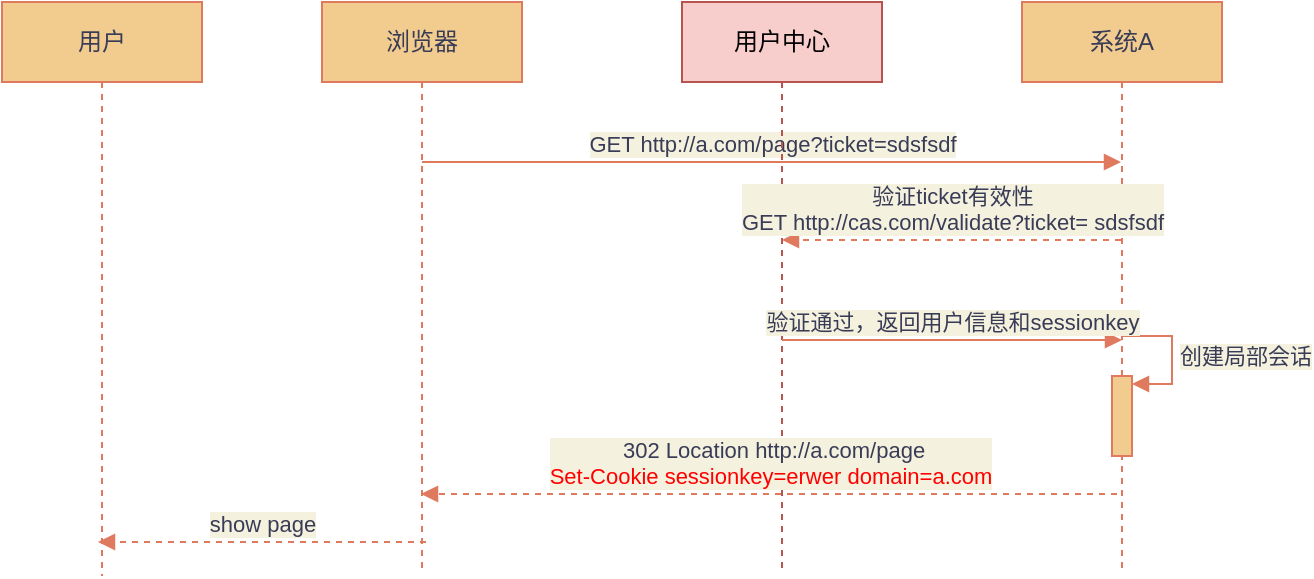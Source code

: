 <mxfile version="13.6.2" type="github">
  <diagram id="9yGuTlsZ8Y7SOnh658ti" name="第 1 页">
    <mxGraphModel dx="946" dy="463" grid="0" gridSize="10" guides="1" tooltips="1" connect="1" arrows="1" fold="1" page="0" pageScale="1" pageWidth="827" pageHeight="1169" background="none" math="0" shadow="0">
      <root>
        <mxCell id="0" />
        <mxCell id="1" parent="0" />
        <mxCell id="cOHTzzDG18c5NZVRI5Rh-1" value="用户" style="shape=umlLifeline;perimeter=lifelinePerimeter;whiteSpace=wrap;html=1;container=1;collapsible=0;recursiveResize=0;outlineConnect=0;fillColor=#F2CC8F;strokeColor=#E07A5F;fontColor=#393C56;" parent="1" vertex="1">
          <mxGeometry x="78" y="113" width="100" height="287" as="geometry" />
        </mxCell>
        <mxCell id="cOHTzzDG18c5NZVRI5Rh-5" value="浏览器" style="shape=umlLifeline;perimeter=lifelinePerimeter;whiteSpace=wrap;html=1;container=1;collapsible=0;recursiveResize=0;outlineConnect=0;fillColor=#F2CC8F;strokeColor=#E07A5F;fontColor=#393C56;" parent="1" vertex="1">
          <mxGeometry x="238" y="113" width="100" height="284" as="geometry" />
        </mxCell>
        <mxCell id="cOHTzzDG18c5NZVRI5Rh-11" value="GET http://a.com/page?ticket=sdsfsdf" style="html=1;verticalAlign=bottom;endArrow=block;strokeColor=#E07A5F;fontColor=#393C56;labelBackgroundColor=#F4F1DE;" parent="cOHTzzDG18c5NZVRI5Rh-5" target="cOHTzzDG18c5NZVRI5Rh-7" edge="1">
          <mxGeometry width="80" relative="1" as="geometry">
            <mxPoint x="50" y="80" as="sourcePoint" />
            <mxPoint x="130" y="80" as="targetPoint" />
          </mxGeometry>
        </mxCell>
        <mxCell id="cOHTzzDG18c5NZVRI5Rh-6" value="用户中心" style="shape=umlLifeline;perimeter=lifelinePerimeter;whiteSpace=wrap;html=1;container=1;collapsible=0;recursiveResize=0;outlineConnect=0;fillColor=#f8cecc;strokeColor=#b85450;" parent="1" vertex="1">
          <mxGeometry x="418" y="113" width="100" height="285" as="geometry" />
        </mxCell>
        <mxCell id="cOHTzzDG18c5NZVRI5Rh-7" value="系统A" style="shape=umlLifeline;perimeter=lifelinePerimeter;whiteSpace=wrap;html=1;container=1;collapsible=0;recursiveResize=0;outlineConnect=0;fillColor=#F2CC8F;strokeColor=#E07A5F;fontColor=#393C56;" parent="1" vertex="1">
          <mxGeometry x="588" y="113" width="100" height="286" as="geometry" />
        </mxCell>
        <mxCell id="cOHTzzDG18c5NZVRI5Rh-18" value="创建局部会话" style="edgeStyle=orthogonalEdgeStyle;html=1;align=left;spacingLeft=2;endArrow=block;rounded=0;entryX=1;entryY=0;strokeColor=#E07A5F;fontColor=#393C56;labelBackgroundColor=#F4F1DE;" parent="cOHTzzDG18c5NZVRI5Rh-7" edge="1">
          <mxGeometry relative="1" as="geometry">
            <mxPoint x="50" y="167" as="sourcePoint" />
            <Array as="points">
              <mxPoint x="75" y="167" />
            </Array>
            <mxPoint x="55" y="191" as="targetPoint" />
          </mxGeometry>
        </mxCell>
        <mxCell id="cOHTzzDG18c5NZVRI5Rh-17" value="" style="html=1;points=[];perimeter=orthogonalPerimeter;fillColor=#F2CC8F;strokeColor=#E07A5F;fontColor=#393C56;" parent="cOHTzzDG18c5NZVRI5Rh-7" vertex="1">
          <mxGeometry x="45" y="187" width="10" height="40" as="geometry" />
        </mxCell>
        <mxCell id="cOHTzzDG18c5NZVRI5Rh-15" value="验证ticket有效性&lt;br&gt;GET http://cas.com/validate?ticket=&amp;nbsp;sdsfsdf" style="html=1;verticalAlign=bottom;endArrow=block;strokeColor=#E07A5F;fontColor=#393C56;dashed=1;labelBackgroundColor=#F4F1DE;" parent="1" edge="1">
          <mxGeometry width="80" relative="1" as="geometry">
            <mxPoint x="637.5" y="232" as="sourcePoint" />
            <mxPoint x="468" y="232" as="targetPoint" />
          </mxGeometry>
        </mxCell>
        <mxCell id="cOHTzzDG18c5NZVRI5Rh-16" value="验证通过，返回用户信息和sessionkey" style="html=1;verticalAlign=bottom;endArrow=block;strokeColor=#E07A5F;fontColor=#393C56;labelBackgroundColor=#F4F1DE;" parent="1" edge="1">
          <mxGeometry width="80" relative="1" as="geometry">
            <mxPoint x="468" y="282" as="sourcePoint" />
            <mxPoint x="638" y="282" as="targetPoint" />
          </mxGeometry>
        </mxCell>
        <mxCell id="tDoBP8PQl3Mzpf3dStTA-1" value="&amp;nbsp;302 Location http://a.com/page&lt;br&gt;&lt;font color=&quot;#ff0000&quot;&gt;Set-Cookie sessionkey=erwer domain=a.com&lt;/font&gt;" style="html=1;verticalAlign=bottom;endArrow=block;strokeColor=#E07A5F;fontColor=#393C56;dashed=1;labelBackgroundColor=#F4F1DE;" parent="1" edge="1">
          <mxGeometry width="80" relative="1" as="geometry">
            <mxPoint x="635.5" y="359" as="sourcePoint" />
            <mxPoint x="287.5" y="359" as="targetPoint" />
          </mxGeometry>
        </mxCell>
        <mxCell id="tDoBP8PQl3Mzpf3dStTA-2" value="show page" style="html=1;verticalAlign=bottom;endArrow=block;strokeColor=#E07A5F;fontColor=#393C56;dashed=1;labelBackgroundColor=#F4F1DE;" parent="1" edge="1">
          <mxGeometry width="80" relative="1" as="geometry">
            <mxPoint x="290" y="383" as="sourcePoint" />
            <mxPoint x="126" y="383" as="targetPoint" />
          </mxGeometry>
        </mxCell>
      </root>
    </mxGraphModel>
  </diagram>
</mxfile>

